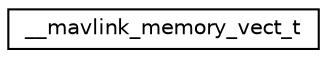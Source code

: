 digraph "Graphical Class Hierarchy"
{
 // INTERACTIVE_SVG=YES
  edge [fontname="Helvetica",fontsize="10",labelfontname="Helvetica",labelfontsize="10"];
  node [fontname="Helvetica",fontsize="10",shape=record];
  rankdir="LR";
  Node1 [label="__mavlink_memory_vect_t",height=0.2,width=0.4,color="black", fillcolor="white", style="filled",URL="$struct____mavlink__memory__vect__t.html"];
}
